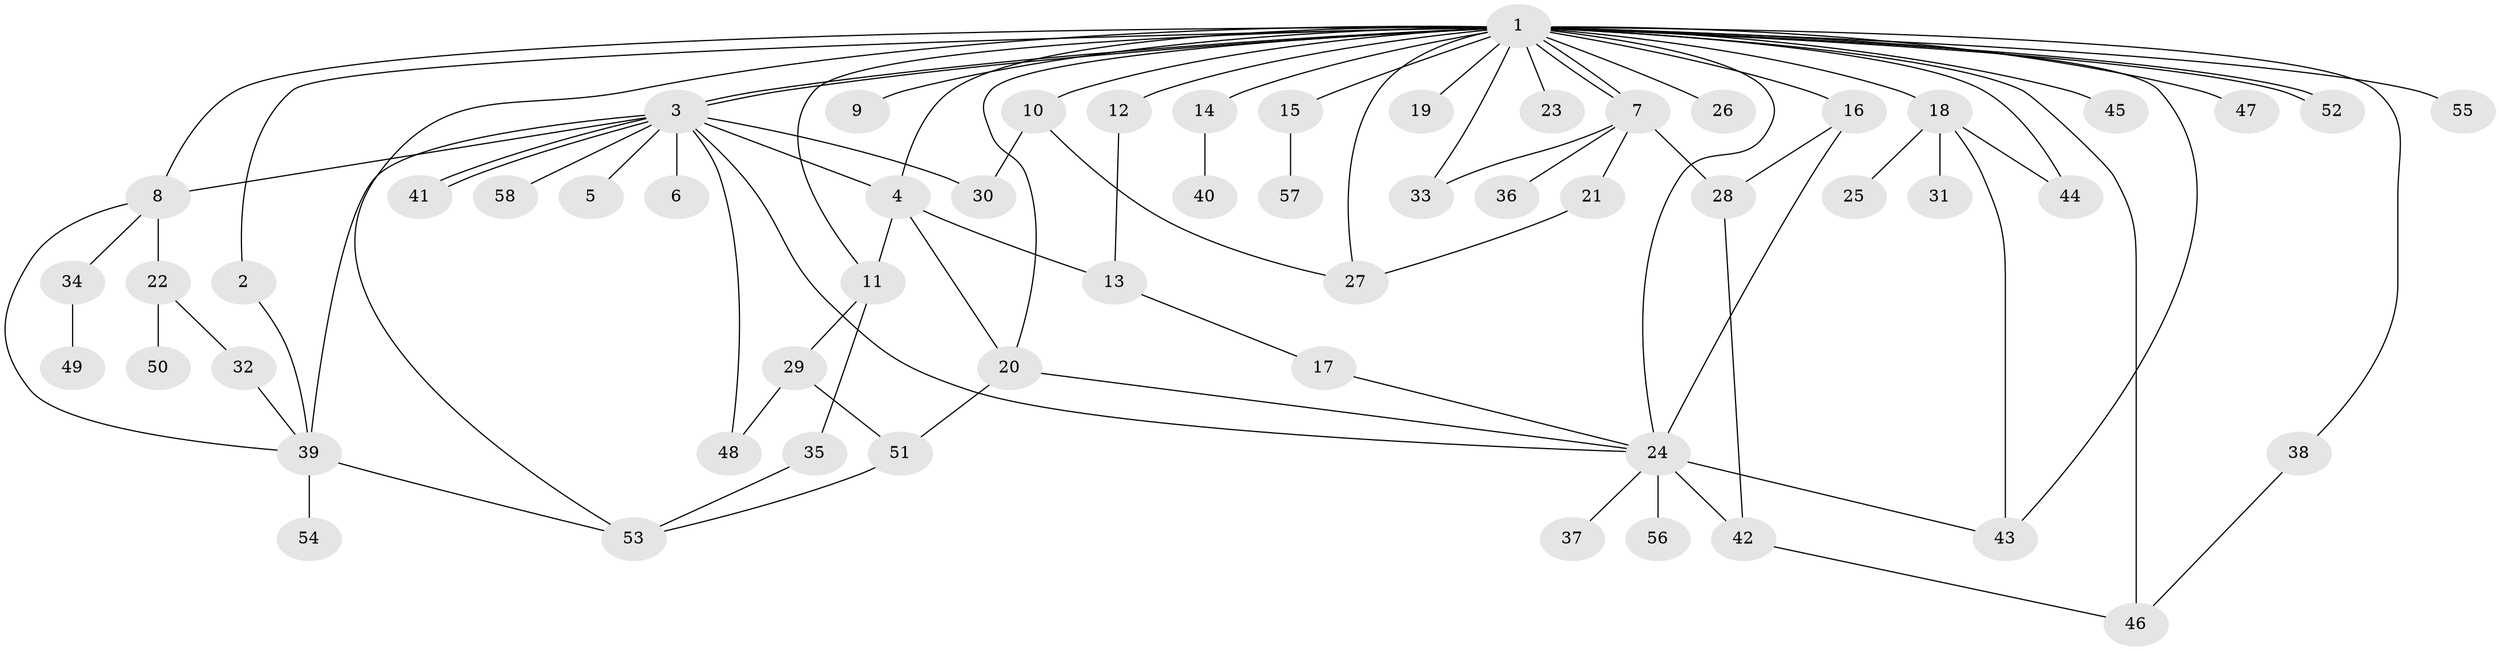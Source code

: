 // coarse degree distribution, {7: 0.041666666666666664, 14: 0.041666666666666664, 11: 0.041666666666666664, 5: 0.125, 1: 0.5, 4: 0.08333333333333333, 6: 0.041666666666666664, 2: 0.08333333333333333, 3: 0.041666666666666664}
// Generated by graph-tools (version 1.1) at 2025/50/03/04/25 22:50:35]
// undirected, 58 vertices, 89 edges
graph export_dot {
  node [color=gray90,style=filled];
  1;
  2;
  3;
  4;
  5;
  6;
  7;
  8;
  9;
  10;
  11;
  12;
  13;
  14;
  15;
  16;
  17;
  18;
  19;
  20;
  21;
  22;
  23;
  24;
  25;
  26;
  27;
  28;
  29;
  30;
  31;
  32;
  33;
  34;
  35;
  36;
  37;
  38;
  39;
  40;
  41;
  42;
  43;
  44;
  45;
  46;
  47;
  48;
  49;
  50;
  51;
  52;
  53;
  54;
  55;
  56;
  57;
  58;
  1 -- 2;
  1 -- 3;
  1 -- 3;
  1 -- 4;
  1 -- 7;
  1 -- 7;
  1 -- 8;
  1 -- 9;
  1 -- 10;
  1 -- 11;
  1 -- 12;
  1 -- 14;
  1 -- 15;
  1 -- 16;
  1 -- 18;
  1 -- 19;
  1 -- 20;
  1 -- 23;
  1 -- 24;
  1 -- 26;
  1 -- 27;
  1 -- 33;
  1 -- 38;
  1 -- 43;
  1 -- 44;
  1 -- 45;
  1 -- 46;
  1 -- 47;
  1 -- 52;
  1 -- 52;
  1 -- 53;
  1 -- 55;
  2 -- 39;
  3 -- 4;
  3 -- 5;
  3 -- 6;
  3 -- 8;
  3 -- 24;
  3 -- 30;
  3 -- 39;
  3 -- 41;
  3 -- 41;
  3 -- 48;
  3 -- 58;
  4 -- 11;
  4 -- 13;
  4 -- 20;
  7 -- 21;
  7 -- 28;
  7 -- 33;
  7 -- 36;
  8 -- 22;
  8 -- 34;
  8 -- 39;
  10 -- 27;
  10 -- 30;
  11 -- 29;
  11 -- 35;
  12 -- 13;
  13 -- 17;
  14 -- 40;
  15 -- 57;
  16 -- 24;
  16 -- 28;
  17 -- 24;
  18 -- 25;
  18 -- 31;
  18 -- 43;
  18 -- 44;
  20 -- 24;
  20 -- 51;
  21 -- 27;
  22 -- 32;
  22 -- 50;
  24 -- 37;
  24 -- 42;
  24 -- 43;
  24 -- 56;
  28 -- 42;
  29 -- 48;
  29 -- 51;
  32 -- 39;
  34 -- 49;
  35 -- 53;
  38 -- 46;
  39 -- 53;
  39 -- 54;
  42 -- 46;
  51 -- 53;
}
